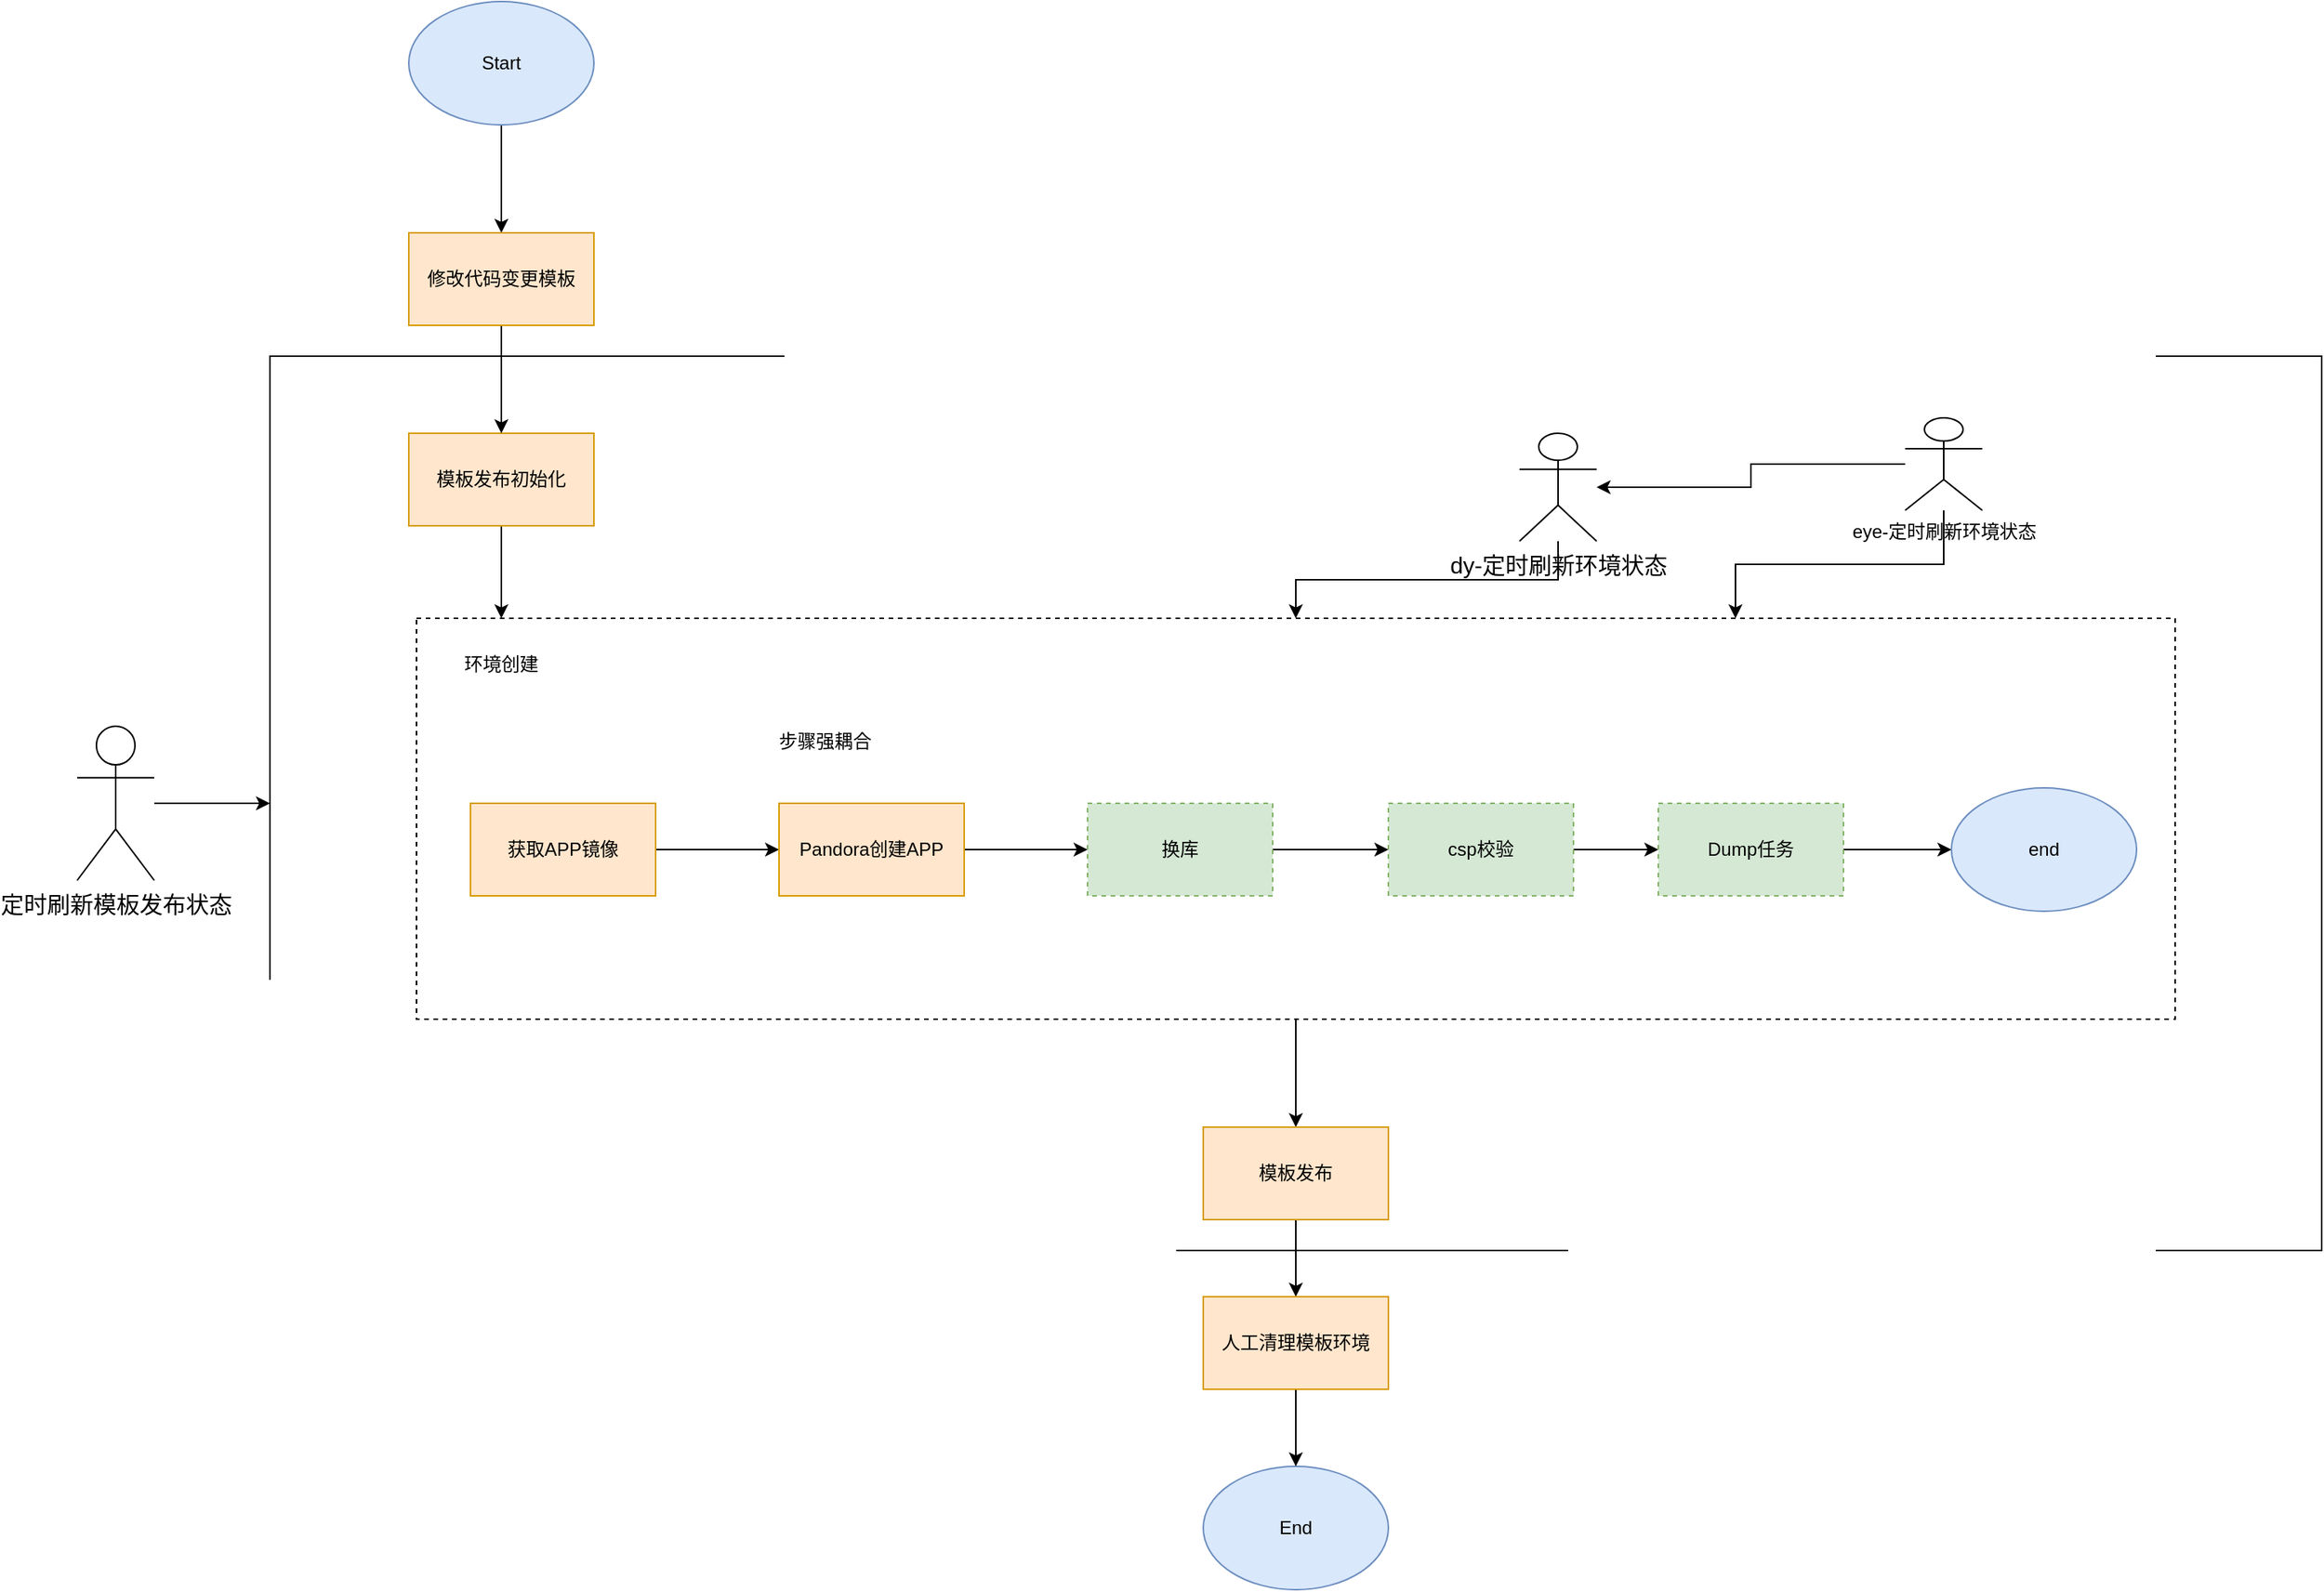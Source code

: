 <mxfile version="21.1.9" type="github">
  <diagram name="Page-1" id="l_DwLUGhMb3ssOaubkrQ">
    <mxGraphModel dx="2585" dy="933" grid="1" gridSize="10" guides="1" tooltips="1" connect="1" arrows="1" fold="1" page="1" pageScale="1" pageWidth="850" pageHeight="1100" math="0" shadow="0">
      <root>
        <mxCell id="0" />
        <mxCell id="1" parent="0" />
        <mxCell id="quawZ67CWL6LsrROZs2T-21" style="edgeStyle=orthogonalEdgeStyle;rounded=0;orthogonalLoop=1;jettySize=auto;html=1;exitX=1;exitY=0.5;exitDx=0;exitDy=0;entryX=0;entryY=0.5;entryDx=0;entryDy=0;" parent="1" source="quawZ67CWL6LsrROZs2T-3" target="quawZ67CWL6LsrROZs2T-5" edge="1">
          <mxGeometry relative="1" as="geometry" />
        </mxCell>
        <mxCell id="quawZ67CWL6LsrROZs2T-3" value="获取APP镜像" style="rounded=0;whiteSpace=wrap;html=1;fillColor=#ffe6cc;strokeColor=#d79b00;" parent="1" vertex="1">
          <mxGeometry x="-170" y="580" width="120" height="60" as="geometry" />
        </mxCell>
        <mxCell id="quawZ67CWL6LsrROZs2T-22" style="edgeStyle=orthogonalEdgeStyle;rounded=0;orthogonalLoop=1;jettySize=auto;html=1;exitX=1;exitY=0.5;exitDx=0;exitDy=0;entryX=0;entryY=0.5;entryDx=0;entryDy=0;" parent="1" source="quawZ67CWL6LsrROZs2T-5" target="quawZ67CWL6LsrROZs2T-8" edge="1">
          <mxGeometry relative="1" as="geometry" />
        </mxCell>
        <mxCell id="quawZ67CWL6LsrROZs2T-5" value="Pandora创建APP" style="rounded=0;whiteSpace=wrap;html=1;fillColor=#ffe6cc;strokeColor=#d79b00;" parent="1" vertex="1">
          <mxGeometry x="30" y="580" width="120" height="60" as="geometry" />
        </mxCell>
        <mxCell id="quawZ67CWL6LsrROZs2T-24" style="edgeStyle=orthogonalEdgeStyle;rounded=0;orthogonalLoop=1;jettySize=auto;html=1;exitX=1;exitY=0.5;exitDx=0;exitDy=0;" parent="1" source="quawZ67CWL6LsrROZs2T-6" target="quawZ67CWL6LsrROZs2T-7" edge="1">
          <mxGeometry relative="1" as="geometry" />
        </mxCell>
        <mxCell id="quawZ67CWL6LsrROZs2T-6" value="csp校验" style="rounded=0;whiteSpace=wrap;html=1;dashed=1;fillColor=#d5e8d4;strokeColor=#82b366;" parent="1" vertex="1">
          <mxGeometry x="425" y="580" width="120" height="60" as="geometry" />
        </mxCell>
        <mxCell id="quawZ67CWL6LsrROZs2T-26" value="" style="edgeStyle=orthogonalEdgeStyle;rounded=0;orthogonalLoop=1;jettySize=auto;html=1;" parent="1" source="quawZ67CWL6LsrROZs2T-7" target="quawZ67CWL6LsrROZs2T-25" edge="1">
          <mxGeometry relative="1" as="geometry" />
        </mxCell>
        <mxCell id="quawZ67CWL6LsrROZs2T-7" value="Dump任务" style="rounded=0;whiteSpace=wrap;html=1;dashed=1;fillColor=#d5e8d4;strokeColor=#82b366;" parent="1" vertex="1">
          <mxGeometry x="600" y="580" width="120" height="60" as="geometry" />
        </mxCell>
        <mxCell id="quawZ67CWL6LsrROZs2T-23" style="edgeStyle=orthogonalEdgeStyle;rounded=0;orthogonalLoop=1;jettySize=auto;html=1;exitX=1;exitY=0.5;exitDx=0;exitDy=0;" parent="1" source="quawZ67CWL6LsrROZs2T-8" target="quawZ67CWL6LsrROZs2T-6" edge="1">
          <mxGeometry relative="1" as="geometry" />
        </mxCell>
        <mxCell id="quawZ67CWL6LsrROZs2T-8" value="换库" style="rounded=0;whiteSpace=wrap;html=1;dashed=1;fillColor=#d5e8d4;strokeColor=#82b366;" parent="1" vertex="1">
          <mxGeometry x="230" y="580" width="120" height="60" as="geometry" />
        </mxCell>
        <mxCell id="quawZ67CWL6LsrROZs2T-30" value="" style="edgeStyle=orthogonalEdgeStyle;rounded=0;orthogonalLoop=1;jettySize=auto;html=1;" parent="1" source="quawZ67CWL6LsrROZs2T-9" target="quawZ67CWL6LsrROZs2T-18" edge="1">
          <mxGeometry relative="1" as="geometry" />
        </mxCell>
        <mxCell id="quawZ67CWL6LsrROZs2T-9" value="模板发布初始化" style="rounded=0;whiteSpace=wrap;html=1;fillColor=#ffe6cc;strokeColor=#d79b00;" parent="1" vertex="1">
          <mxGeometry x="-210" y="340" width="120" height="60" as="geometry" />
        </mxCell>
        <mxCell id="nYCDSFWQMsK9gUHKX8EJ-33" value="" style="edgeStyle=orthogonalEdgeStyle;rounded=0;orthogonalLoop=1;jettySize=auto;html=1;" edge="1" parent="1" source="quawZ67CWL6LsrROZs2T-15" target="nYCDSFWQMsK9gUHKX8EJ-28">
          <mxGeometry relative="1" as="geometry" />
        </mxCell>
        <mxCell id="quawZ67CWL6LsrROZs2T-15" value="Start" style="ellipse;whiteSpace=wrap;html=1;fillColor=#dae8fc;strokeColor=#6c8ebf;" parent="1" vertex="1">
          <mxGeometry x="-210" y="60" width="120" height="80" as="geometry" />
        </mxCell>
        <mxCell id="quawZ67CWL6LsrROZs2T-16" value="End" style="ellipse;whiteSpace=wrap;html=1;fillColor=#dae8fc;strokeColor=#6c8ebf;" parent="1" vertex="1">
          <mxGeometry x="305" y="1010" width="120" height="80" as="geometry" />
        </mxCell>
        <mxCell id="quawZ67CWL6LsrROZs2T-33" value="" style="edgeStyle=orthogonalEdgeStyle;rounded=0;orthogonalLoop=1;jettySize=auto;html=1;" parent="1" source="quawZ67CWL6LsrROZs2T-17" target="quawZ67CWL6LsrROZs2T-31" edge="1">
          <mxGeometry relative="1" as="geometry" />
        </mxCell>
        <mxCell id="quawZ67CWL6LsrROZs2T-17" value="" style="rounded=0;whiteSpace=wrap;html=1;strokeColor=default;fillColor=none;dashed=1;" parent="1" vertex="1">
          <mxGeometry x="-205" y="460" width="1140" height="260" as="geometry" />
        </mxCell>
        <mxCell id="quawZ67CWL6LsrROZs2T-18" value="环境创建" style="rounded=0;whiteSpace=wrap;html=1;fillColor=none;strokeColor=none;" parent="1" vertex="1">
          <mxGeometry x="-205" y="460" width="110" height="60" as="geometry" />
        </mxCell>
        <mxCell id="quawZ67CWL6LsrROZs2T-25" value="end" style="ellipse;whiteSpace=wrap;html=1;fillColor=#dae8fc;strokeColor=#6c8ebf;" parent="1" vertex="1">
          <mxGeometry x="790" y="570" width="120" height="80" as="geometry" />
        </mxCell>
        <mxCell id="nYCDSFWQMsK9gUHKX8EJ-4" value="" style="edgeStyle=orthogonalEdgeStyle;rounded=0;orthogonalLoop=1;jettySize=auto;html=1;" edge="1" parent="1" source="quawZ67CWL6LsrROZs2T-31" target="nYCDSFWQMsK9gUHKX8EJ-3">
          <mxGeometry relative="1" as="geometry" />
        </mxCell>
        <mxCell id="quawZ67CWL6LsrROZs2T-31" value="模板发布" style="rounded=0;whiteSpace=wrap;html=1;fillColor=#ffe6cc;strokeColor=#d79b00;" parent="1" vertex="1">
          <mxGeometry x="305" y="790" width="120" height="60" as="geometry" />
        </mxCell>
        <mxCell id="nYCDSFWQMsK9gUHKX8EJ-5" value="" style="edgeStyle=orthogonalEdgeStyle;rounded=0;orthogonalLoop=1;jettySize=auto;html=1;" edge="1" parent="1" source="nYCDSFWQMsK9gUHKX8EJ-3" target="quawZ67CWL6LsrROZs2T-16">
          <mxGeometry relative="1" as="geometry" />
        </mxCell>
        <mxCell id="nYCDSFWQMsK9gUHKX8EJ-3" value="人工清理模板环境" style="rounded=0;whiteSpace=wrap;html=1;fillColor=#ffe6cc;strokeColor=#d79b00;" vertex="1" parent="1">
          <mxGeometry x="305" y="900" width="120" height="60" as="geometry" />
        </mxCell>
        <mxCell id="nYCDSFWQMsK9gUHKX8EJ-14" value="" style="edgeStyle=orthogonalEdgeStyle;rounded=0;orthogonalLoop=1;jettySize=auto;html=1;" edge="1" parent="1" source="nYCDSFWQMsK9gUHKX8EJ-7" target="quawZ67CWL6LsrROZs2T-17">
          <mxGeometry relative="1" as="geometry" />
        </mxCell>
        <mxCell id="nYCDSFWQMsK9gUHKX8EJ-7" value="&lt;font style=&quot;font-size: 15px;&quot;&gt;dy-定时刷新环境状态&lt;/font&gt;" style="shape=umlActor;verticalLabelPosition=bottom;verticalAlign=top;html=1;outlineConnect=0;" vertex="1" parent="1">
          <mxGeometry x="510" y="340" width="50" height="70" as="geometry" />
        </mxCell>
        <mxCell id="nYCDSFWQMsK9gUHKX8EJ-18" style="edgeStyle=orthogonalEdgeStyle;rounded=0;orthogonalLoop=1;jettySize=auto;html=1;" edge="1" parent="1" source="nYCDSFWQMsK9gUHKX8EJ-10" target="nYCDSFWQMsK9gUHKX8EJ-16">
          <mxGeometry relative="1" as="geometry" />
        </mxCell>
        <mxCell id="nYCDSFWQMsK9gUHKX8EJ-10" value="&lt;font style=&quot;font-size: 15px;&quot;&gt;定时刷新模板发布状态&lt;/font&gt;" style="shape=umlActor;verticalLabelPosition=bottom;verticalAlign=top;html=1;" vertex="1" parent="1">
          <mxGeometry x="-425" y="530" width="50" height="100" as="geometry" />
        </mxCell>
        <mxCell id="nYCDSFWQMsK9gUHKX8EJ-16" value="" style="rounded=0;whiteSpace=wrap;html=1;fillColor=none;" vertex="1" parent="1">
          <mxGeometry x="-300" y="290" width="1330" height="580" as="geometry" />
        </mxCell>
        <mxCell id="nYCDSFWQMsK9gUHKX8EJ-24" style="edgeStyle=orthogonalEdgeStyle;rounded=0;orthogonalLoop=1;jettySize=auto;html=1;entryX=0.75;entryY=0;entryDx=0;entryDy=0;" edge="1" parent="1" source="nYCDSFWQMsK9gUHKX8EJ-23" target="quawZ67CWL6LsrROZs2T-17">
          <mxGeometry relative="1" as="geometry" />
        </mxCell>
        <mxCell id="nYCDSFWQMsK9gUHKX8EJ-27" style="edgeStyle=orthogonalEdgeStyle;rounded=0;orthogonalLoop=1;jettySize=auto;html=1;" edge="1" parent="1" source="nYCDSFWQMsK9gUHKX8EJ-23" target="nYCDSFWQMsK9gUHKX8EJ-7">
          <mxGeometry relative="1" as="geometry" />
        </mxCell>
        <mxCell id="nYCDSFWQMsK9gUHKX8EJ-23" value="eye-定时刷新环境状态" style="shape=umlActor;verticalLabelPosition=bottom;verticalAlign=top;html=1;" vertex="1" parent="1">
          <mxGeometry x="760" y="330" width="50" height="60" as="geometry" />
        </mxCell>
        <mxCell id="nYCDSFWQMsK9gUHKX8EJ-32" value="" style="edgeStyle=orthogonalEdgeStyle;rounded=0;orthogonalLoop=1;jettySize=auto;html=1;" edge="1" parent="1" source="nYCDSFWQMsK9gUHKX8EJ-28" target="quawZ67CWL6LsrROZs2T-9">
          <mxGeometry relative="1" as="geometry" />
        </mxCell>
        <mxCell id="nYCDSFWQMsK9gUHKX8EJ-28" value="修改代码变更模板" style="rounded=0;whiteSpace=wrap;html=1;fillColor=#ffe6cc;strokeColor=#d79b00;" vertex="1" parent="1">
          <mxGeometry x="-210" y="210" width="120" height="60" as="geometry" />
        </mxCell>
        <mxCell id="nYCDSFWQMsK9gUHKX8EJ-34" value="步骤强耦合" style="rounded=0;whiteSpace=wrap;html=1;fillColor=none;strokeColor=none;" vertex="1" parent="1">
          <mxGeometry y="510" width="120" height="60" as="geometry" />
        </mxCell>
      </root>
    </mxGraphModel>
  </diagram>
</mxfile>
